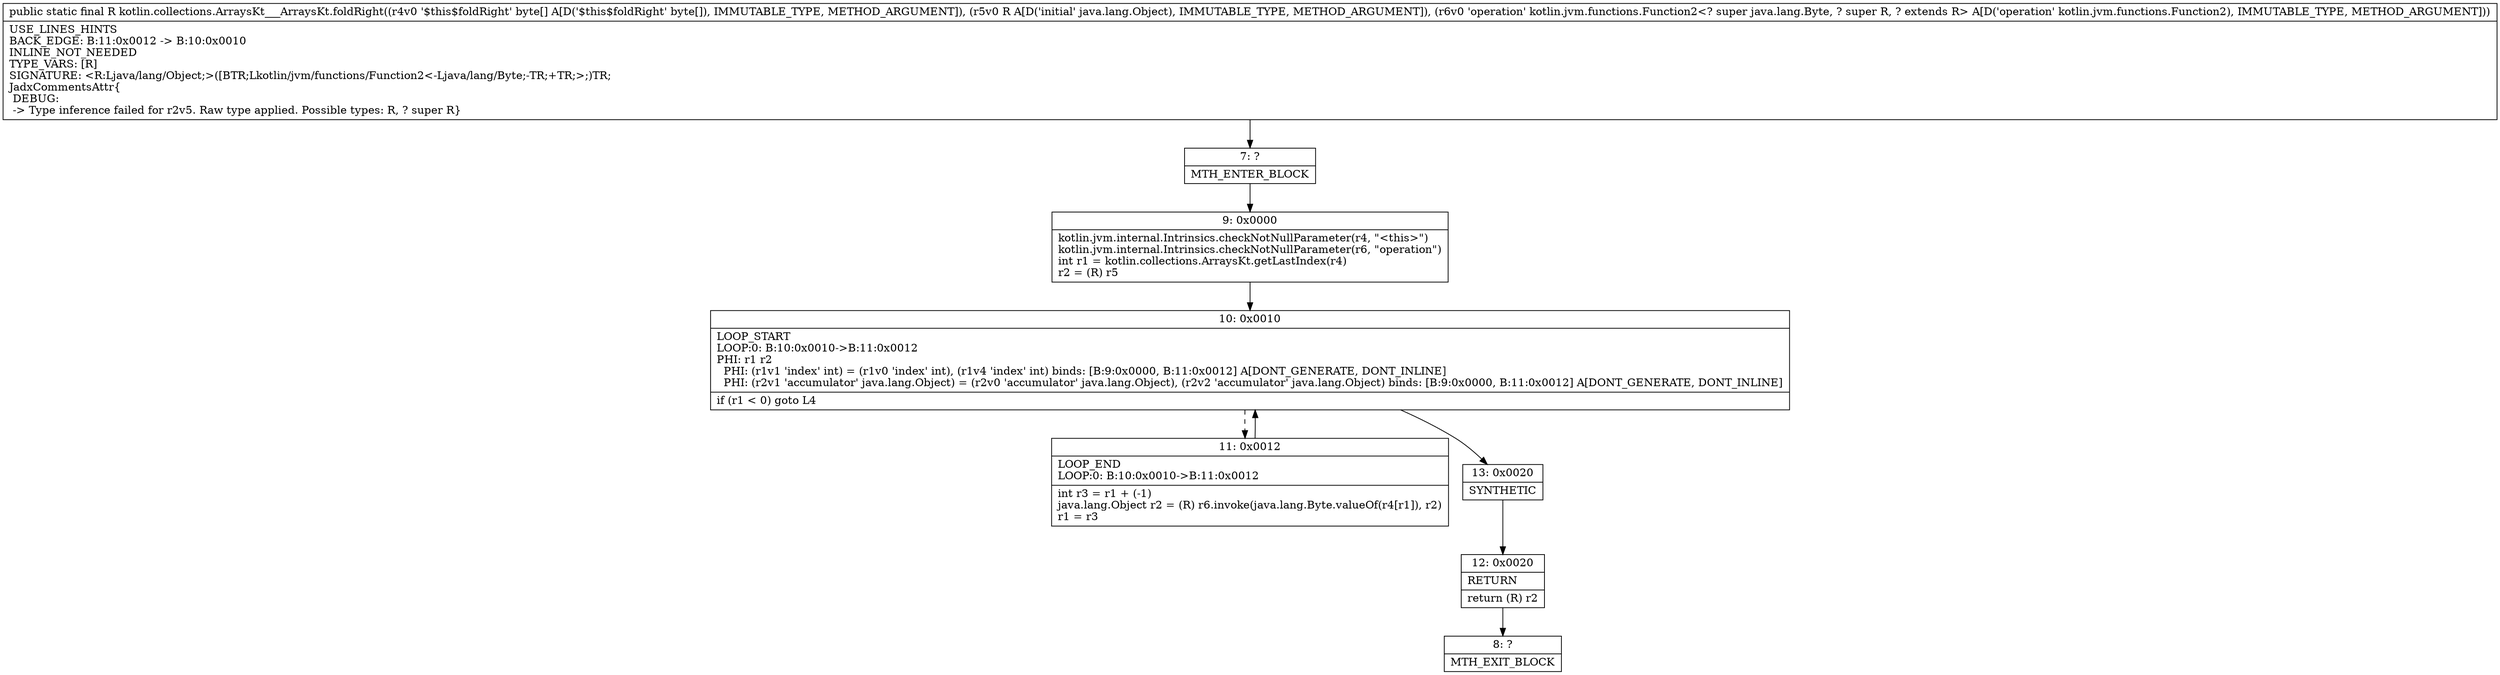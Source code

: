 digraph "CFG forkotlin.collections.ArraysKt___ArraysKt.foldRight([BLjava\/lang\/Object;Lkotlin\/jvm\/functions\/Function2;)Ljava\/lang\/Object;" {
Node_7 [shape=record,label="{7\:\ ?|MTH_ENTER_BLOCK\l}"];
Node_9 [shape=record,label="{9\:\ 0x0000|kotlin.jvm.internal.Intrinsics.checkNotNullParameter(r4, \"\<this\>\")\lkotlin.jvm.internal.Intrinsics.checkNotNullParameter(r6, \"operation\")\lint r1 = kotlin.collections.ArraysKt.getLastIndex(r4)\lr2 = (R) r5\l}"];
Node_10 [shape=record,label="{10\:\ 0x0010|LOOP_START\lLOOP:0: B:10:0x0010\-\>B:11:0x0012\lPHI: r1 r2 \l  PHI: (r1v1 'index' int) = (r1v0 'index' int), (r1v4 'index' int) binds: [B:9:0x0000, B:11:0x0012] A[DONT_GENERATE, DONT_INLINE]\l  PHI: (r2v1 'accumulator' java.lang.Object) = (r2v0 'accumulator' java.lang.Object), (r2v2 'accumulator' java.lang.Object) binds: [B:9:0x0000, B:11:0x0012] A[DONT_GENERATE, DONT_INLINE]\l|if (r1 \< 0) goto L4\l}"];
Node_11 [shape=record,label="{11\:\ 0x0012|LOOP_END\lLOOP:0: B:10:0x0010\-\>B:11:0x0012\l|int r3 = r1 + (\-1)\ljava.lang.Object r2 = (R) r6.invoke(java.lang.Byte.valueOf(r4[r1]), r2)\lr1 = r3\l}"];
Node_13 [shape=record,label="{13\:\ 0x0020|SYNTHETIC\l}"];
Node_12 [shape=record,label="{12\:\ 0x0020|RETURN\l|return (R) r2\l}"];
Node_8 [shape=record,label="{8\:\ ?|MTH_EXIT_BLOCK\l}"];
MethodNode[shape=record,label="{public static final R kotlin.collections.ArraysKt___ArraysKt.foldRight((r4v0 '$this$foldRight' byte[] A[D('$this$foldRight' byte[]), IMMUTABLE_TYPE, METHOD_ARGUMENT]), (r5v0 R A[D('initial' java.lang.Object), IMMUTABLE_TYPE, METHOD_ARGUMENT]), (r6v0 'operation' kotlin.jvm.functions.Function2\<? super java.lang.Byte, ? super R, ? extends R\> A[D('operation' kotlin.jvm.functions.Function2), IMMUTABLE_TYPE, METHOD_ARGUMENT]))  | USE_LINES_HINTS\lBACK_EDGE: B:11:0x0012 \-\> B:10:0x0010\lINLINE_NOT_NEEDED\lTYPE_VARS: [R]\lSIGNATURE: \<R:Ljava\/lang\/Object;\>([BTR;Lkotlin\/jvm\/functions\/Function2\<\-Ljava\/lang\/Byte;\-TR;+TR;\>;)TR;\lJadxCommentsAttr\{\l DEBUG: \l \-\> Type inference failed for r2v5. Raw type applied. Possible types: R, ? super R\}\l}"];
MethodNode -> Node_7;Node_7 -> Node_9;
Node_9 -> Node_10;
Node_10 -> Node_11[style=dashed];
Node_10 -> Node_13;
Node_11 -> Node_10;
Node_13 -> Node_12;
Node_12 -> Node_8;
}

